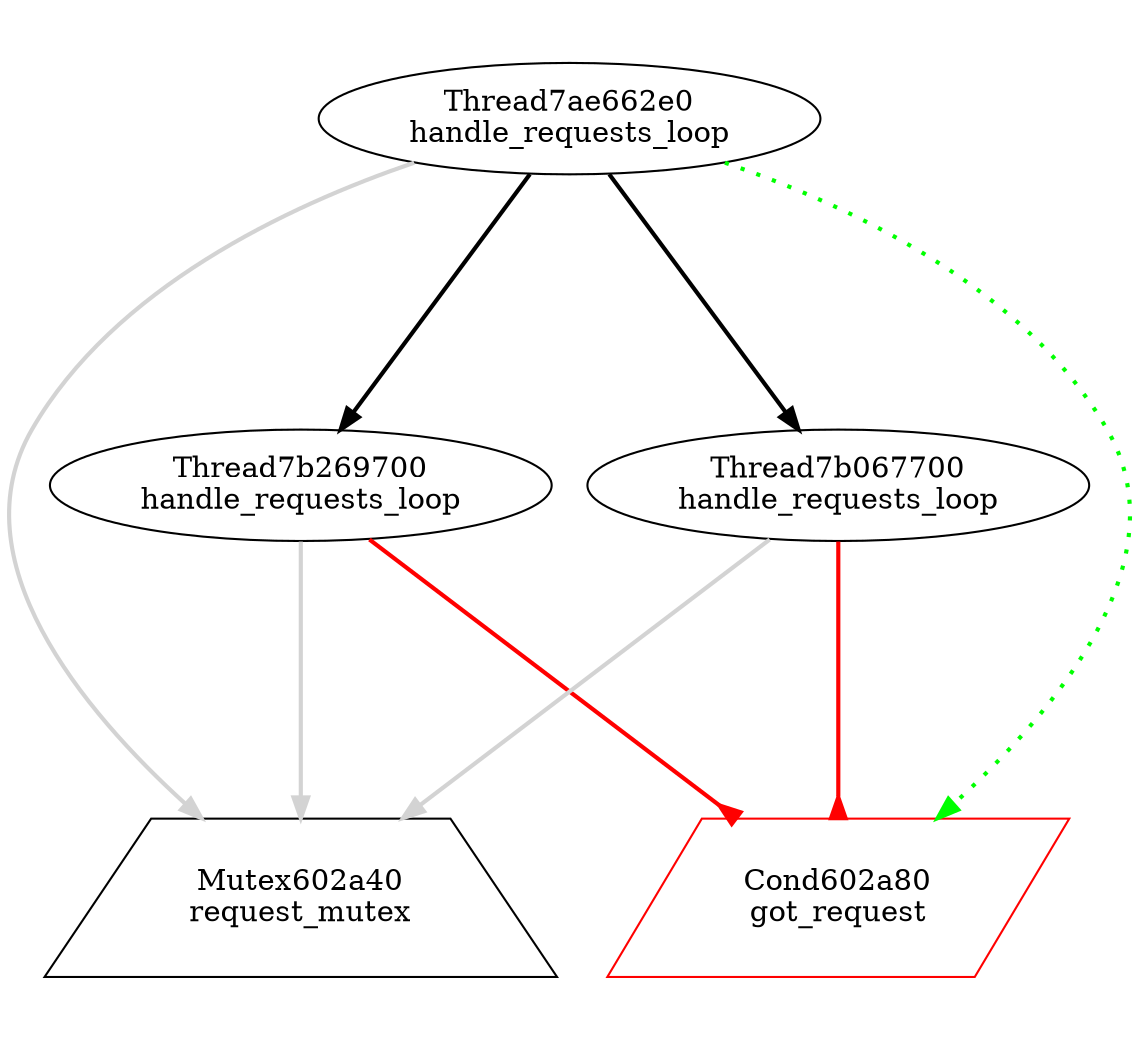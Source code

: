 digraph G {
graph[center=true, ratio=1];
Mutex602a40 [shape=trapezium,color=black,label="Mutex602a40\nrequest_mutex"];
Cond602a80 [shape=parallelogram,color=red,label="Cond602a80\ngot_request"];
Thread7ae662e0 [color=black,label="Thread7ae662e0\nhandle_requests_loop"];
Thread7ae662e0 -> Mutex602a40 [arrowhead=normal,color=lightgray,penwidth=2];
Thread7ae662e0 -> Cond602a80 [style=dotted,color=green,penwidth=2];
Thread7ae662e0 -> Thread7b269700 [arrowhead=normal,penwidth=2];
Thread7ae662e0 -> Thread7b067700 [arrowhead=normal,penwidth=2];
Thread7b269700 [color=black,label="Thread7b269700\nhandle_requests_loop"];
Thread7b269700 -> Mutex602a40 [arrowhead=normal,color=lightgray,penwidth=2];
Thread7b269700 -> Cond602a80 [arrowhead=inv,color=red,penwidth=2];
Thread7b067700 [color=black,label="Thread7b067700\nhandle_requests_loop"];
Thread7b067700 -> Mutex602a40 [arrowhead=normal,color=lightgray,penwidth=2];
Thread7b067700 -> Cond602a80 [arrowhead=inv,color=red,penwidth=2];
}